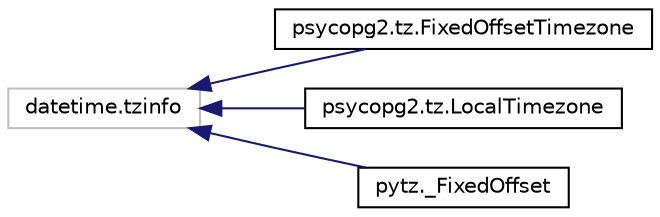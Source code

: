 digraph "Graphical Class Hierarchy"
{
 // LATEX_PDF_SIZE
  edge [fontname="Helvetica",fontsize="10",labelfontname="Helvetica",labelfontsize="10"];
  node [fontname="Helvetica",fontsize="10",shape=record];
  rankdir="LR";
  Node3546 [label="datetime.tzinfo",height=0.2,width=0.4,color="grey75", fillcolor="white", style="filled",tooltip=" "];
  Node3546 -> Node0 [dir="back",color="midnightblue",fontsize="10",style="solid",fontname="Helvetica"];
  Node0 [label="psycopg2.tz.FixedOffsetTimezone",height=0.2,width=0.4,color="black", fillcolor="white", style="filled",URL="$classpsycopg2_1_1tz_1_1_fixed_offset_timezone.html",tooltip=" "];
  Node3546 -> Node3548 [dir="back",color="midnightblue",fontsize="10",style="solid",fontname="Helvetica"];
  Node3548 [label="psycopg2.tz.LocalTimezone",height=0.2,width=0.4,color="black", fillcolor="white", style="filled",URL="$classpsycopg2_1_1tz_1_1_local_timezone.html",tooltip=" "];
  Node3546 -> Node3549 [dir="back",color="midnightblue",fontsize="10",style="solid",fontname="Helvetica"];
  Node3549 [label="pytz._FixedOffset",height=0.2,width=0.4,color="black", fillcolor="white", style="filled",URL="$classpytz_1_1___fixed_offset.html",tooltip=" "];
}
